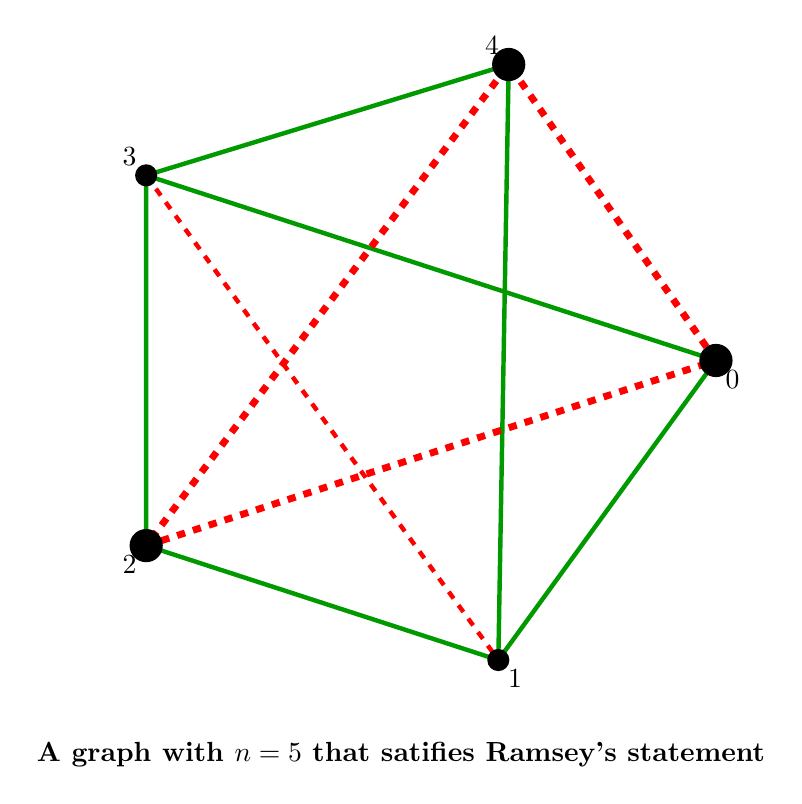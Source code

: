 \begin{tikzpicture}[scale=2]


\coordinate (A) at (0:2);
\coordinate (B) at (70:2);
\coordinate (C) at (144:2);
\coordinate (D) at (-144:2);
\coordinate (E) at (-72:2);

\draw[ultra thick,green!60!black]  (C)--(A)--(E)--(D)--(C)--(B)--(E);

\draw[line width=2.5pt,red,dashed]  (A)--(B)--(D)--cycle;
\draw[ultra thick,red,dashed]  (C)--(E);

\fill[black] (A) circle (3pt) node[below right]{$0$};
 \fill[black] (B) circle (3pt) node[above left]{$4$};
\fill[black] (C) circle (2pt) node[above left]{$3$};
 \fill[black] (D) circle (3pt) node[below left]{$2$};
\fill[black] (E) circle (2pt) node[below right]{$1$};

\node at (0,-2.5) {\bf A graph with $n=5$ that satifies Ramsey's statement};



\end{tikzpicture}